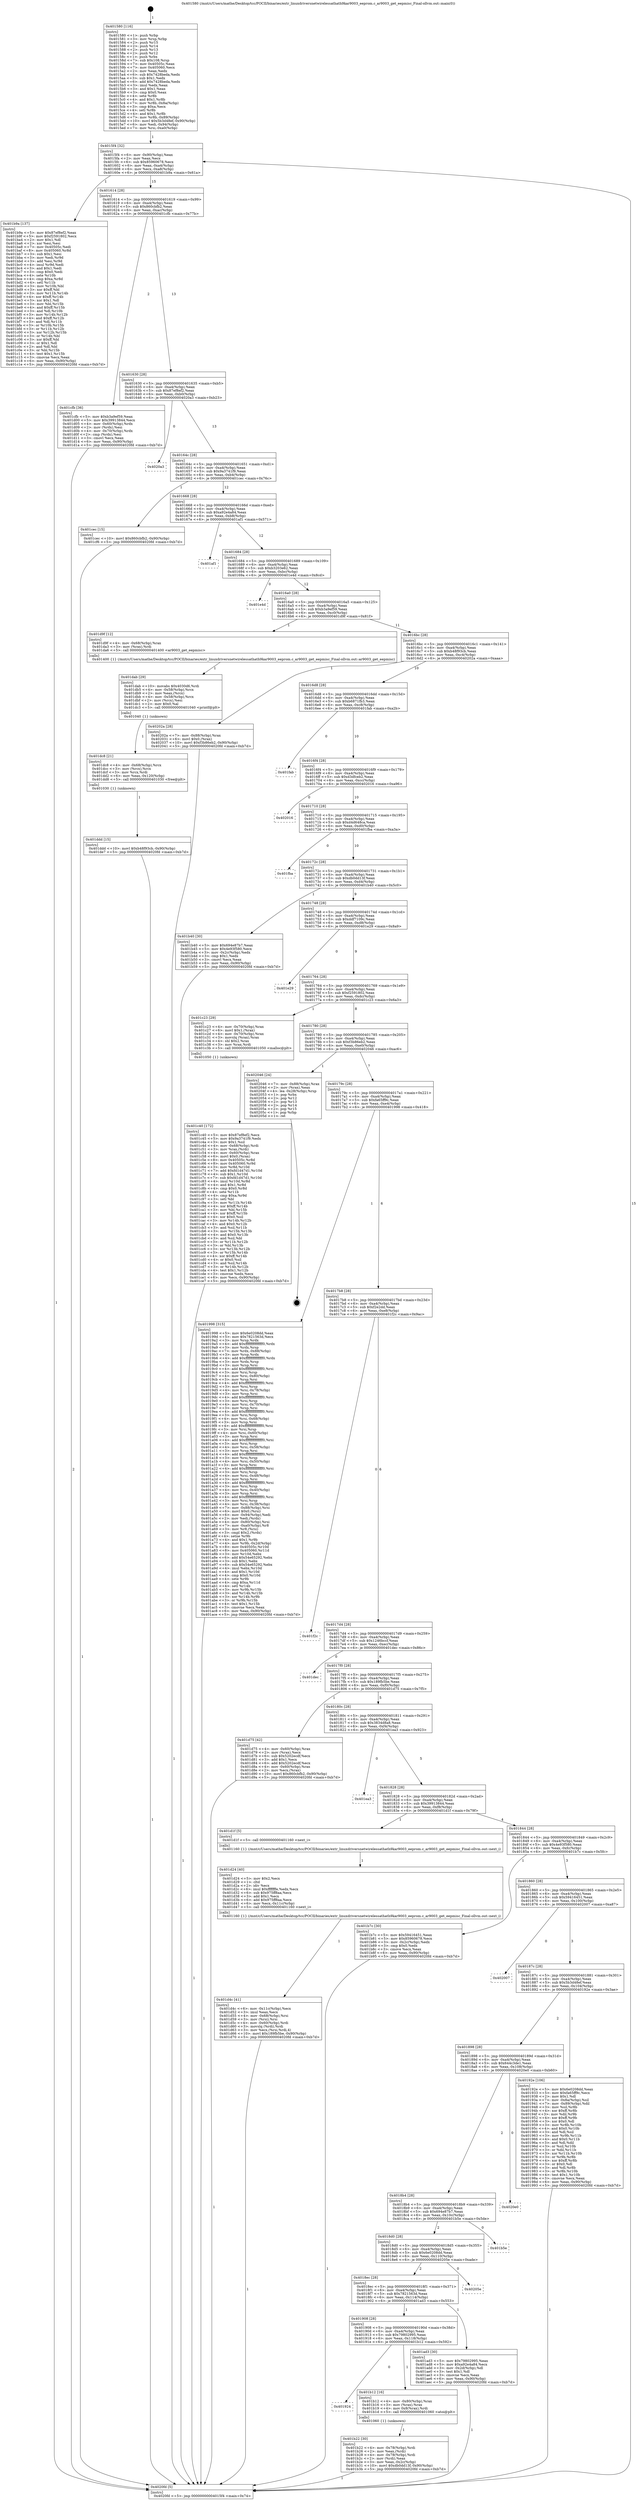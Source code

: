 digraph "0x401580" {
  label = "0x401580 (/mnt/c/Users/mathe/Desktop/tcc/POCII/binaries/extr_linuxdriversnetwirelessathath9kar9003_eeprom.c_ar9003_get_eepmisc_Final-ollvm.out::main(0))"
  labelloc = "t"
  node[shape=record]

  Entry [label="",width=0.3,height=0.3,shape=circle,fillcolor=black,style=filled]
  "0x4015f4" [label="{
     0x4015f4 [32]\l
     | [instrs]\l
     &nbsp;&nbsp;0x4015f4 \<+6\>: mov -0x90(%rbp),%eax\l
     &nbsp;&nbsp;0x4015fa \<+2\>: mov %eax,%ecx\l
     &nbsp;&nbsp;0x4015fc \<+6\>: sub $0x85960678,%ecx\l
     &nbsp;&nbsp;0x401602 \<+6\>: mov %eax,-0xa4(%rbp)\l
     &nbsp;&nbsp;0x401608 \<+6\>: mov %ecx,-0xa8(%rbp)\l
     &nbsp;&nbsp;0x40160e \<+6\>: je 0000000000401b9a \<main+0x61a\>\l
  }"]
  "0x401b9a" [label="{
     0x401b9a [137]\l
     | [instrs]\l
     &nbsp;&nbsp;0x401b9a \<+5\>: mov $0x87ef8ef2,%eax\l
     &nbsp;&nbsp;0x401b9f \<+5\>: mov $0xf2591802,%ecx\l
     &nbsp;&nbsp;0x401ba4 \<+2\>: mov $0x1,%dl\l
     &nbsp;&nbsp;0x401ba6 \<+2\>: xor %esi,%esi\l
     &nbsp;&nbsp;0x401ba8 \<+7\>: mov 0x40505c,%edi\l
     &nbsp;&nbsp;0x401baf \<+8\>: mov 0x405060,%r8d\l
     &nbsp;&nbsp;0x401bb7 \<+3\>: sub $0x1,%esi\l
     &nbsp;&nbsp;0x401bba \<+3\>: mov %edi,%r9d\l
     &nbsp;&nbsp;0x401bbd \<+3\>: add %esi,%r9d\l
     &nbsp;&nbsp;0x401bc0 \<+4\>: imul %r9d,%edi\l
     &nbsp;&nbsp;0x401bc4 \<+3\>: and $0x1,%edi\l
     &nbsp;&nbsp;0x401bc7 \<+3\>: cmp $0x0,%edi\l
     &nbsp;&nbsp;0x401bca \<+4\>: sete %r10b\l
     &nbsp;&nbsp;0x401bce \<+4\>: cmp $0xa,%r8d\l
     &nbsp;&nbsp;0x401bd2 \<+4\>: setl %r11b\l
     &nbsp;&nbsp;0x401bd6 \<+3\>: mov %r10b,%bl\l
     &nbsp;&nbsp;0x401bd9 \<+3\>: xor $0xff,%bl\l
     &nbsp;&nbsp;0x401bdc \<+3\>: mov %r11b,%r14b\l
     &nbsp;&nbsp;0x401bdf \<+4\>: xor $0xff,%r14b\l
     &nbsp;&nbsp;0x401be3 \<+3\>: xor $0x1,%dl\l
     &nbsp;&nbsp;0x401be6 \<+3\>: mov %bl,%r15b\l
     &nbsp;&nbsp;0x401be9 \<+4\>: and $0xff,%r15b\l
     &nbsp;&nbsp;0x401bed \<+3\>: and %dl,%r10b\l
     &nbsp;&nbsp;0x401bf0 \<+3\>: mov %r14b,%r12b\l
     &nbsp;&nbsp;0x401bf3 \<+4\>: and $0xff,%r12b\l
     &nbsp;&nbsp;0x401bf7 \<+3\>: and %dl,%r11b\l
     &nbsp;&nbsp;0x401bfa \<+3\>: or %r10b,%r15b\l
     &nbsp;&nbsp;0x401bfd \<+3\>: or %r11b,%r12b\l
     &nbsp;&nbsp;0x401c00 \<+3\>: xor %r12b,%r15b\l
     &nbsp;&nbsp;0x401c03 \<+3\>: or %r14b,%bl\l
     &nbsp;&nbsp;0x401c06 \<+3\>: xor $0xff,%bl\l
     &nbsp;&nbsp;0x401c09 \<+3\>: or $0x1,%dl\l
     &nbsp;&nbsp;0x401c0c \<+2\>: and %dl,%bl\l
     &nbsp;&nbsp;0x401c0e \<+3\>: or %bl,%r15b\l
     &nbsp;&nbsp;0x401c11 \<+4\>: test $0x1,%r15b\l
     &nbsp;&nbsp;0x401c15 \<+3\>: cmovne %ecx,%eax\l
     &nbsp;&nbsp;0x401c18 \<+6\>: mov %eax,-0x90(%rbp)\l
     &nbsp;&nbsp;0x401c1e \<+5\>: jmp 00000000004020fd \<main+0xb7d\>\l
  }"]
  "0x401614" [label="{
     0x401614 [28]\l
     | [instrs]\l
     &nbsp;&nbsp;0x401614 \<+5\>: jmp 0000000000401619 \<main+0x99\>\l
     &nbsp;&nbsp;0x401619 \<+6\>: mov -0xa4(%rbp),%eax\l
     &nbsp;&nbsp;0x40161f \<+5\>: sub $0x860cbfb2,%eax\l
     &nbsp;&nbsp;0x401624 \<+6\>: mov %eax,-0xac(%rbp)\l
     &nbsp;&nbsp;0x40162a \<+6\>: je 0000000000401cfb \<main+0x77b\>\l
  }"]
  Exit [label="",width=0.3,height=0.3,shape=circle,fillcolor=black,style=filled,peripheries=2]
  "0x401cfb" [label="{
     0x401cfb [36]\l
     | [instrs]\l
     &nbsp;&nbsp;0x401cfb \<+5\>: mov $0xb3a9ef59,%eax\l
     &nbsp;&nbsp;0x401d00 \<+5\>: mov $0x39913844,%ecx\l
     &nbsp;&nbsp;0x401d05 \<+4\>: mov -0x60(%rbp),%rdx\l
     &nbsp;&nbsp;0x401d09 \<+2\>: mov (%rdx),%esi\l
     &nbsp;&nbsp;0x401d0b \<+4\>: mov -0x70(%rbp),%rdx\l
     &nbsp;&nbsp;0x401d0f \<+2\>: cmp (%rdx),%esi\l
     &nbsp;&nbsp;0x401d11 \<+3\>: cmovl %ecx,%eax\l
     &nbsp;&nbsp;0x401d14 \<+6\>: mov %eax,-0x90(%rbp)\l
     &nbsp;&nbsp;0x401d1a \<+5\>: jmp 00000000004020fd \<main+0xb7d\>\l
  }"]
  "0x401630" [label="{
     0x401630 [28]\l
     | [instrs]\l
     &nbsp;&nbsp;0x401630 \<+5\>: jmp 0000000000401635 \<main+0xb5\>\l
     &nbsp;&nbsp;0x401635 \<+6\>: mov -0xa4(%rbp),%eax\l
     &nbsp;&nbsp;0x40163b \<+5\>: sub $0x87ef8ef2,%eax\l
     &nbsp;&nbsp;0x401640 \<+6\>: mov %eax,-0xb0(%rbp)\l
     &nbsp;&nbsp;0x401646 \<+6\>: je 00000000004020a3 \<main+0xb23\>\l
  }"]
  "0x401ddd" [label="{
     0x401ddd [15]\l
     | [instrs]\l
     &nbsp;&nbsp;0x401ddd \<+10\>: movl $0xb48f93cb,-0x90(%rbp)\l
     &nbsp;&nbsp;0x401de7 \<+5\>: jmp 00000000004020fd \<main+0xb7d\>\l
  }"]
  "0x4020a3" [label="{
     0x4020a3\l
  }", style=dashed]
  "0x40164c" [label="{
     0x40164c [28]\l
     | [instrs]\l
     &nbsp;&nbsp;0x40164c \<+5\>: jmp 0000000000401651 \<main+0xd1\>\l
     &nbsp;&nbsp;0x401651 \<+6\>: mov -0xa4(%rbp),%eax\l
     &nbsp;&nbsp;0x401657 \<+5\>: sub $0x9a3741f9,%eax\l
     &nbsp;&nbsp;0x40165c \<+6\>: mov %eax,-0xb4(%rbp)\l
     &nbsp;&nbsp;0x401662 \<+6\>: je 0000000000401cec \<main+0x76c\>\l
  }"]
  "0x401dc8" [label="{
     0x401dc8 [21]\l
     | [instrs]\l
     &nbsp;&nbsp;0x401dc8 \<+4\>: mov -0x68(%rbp),%rcx\l
     &nbsp;&nbsp;0x401dcc \<+3\>: mov (%rcx),%rcx\l
     &nbsp;&nbsp;0x401dcf \<+3\>: mov %rcx,%rdi\l
     &nbsp;&nbsp;0x401dd2 \<+6\>: mov %eax,-0x120(%rbp)\l
     &nbsp;&nbsp;0x401dd8 \<+5\>: call 0000000000401030 \<free@plt\>\l
     | [calls]\l
     &nbsp;&nbsp;0x401030 \{1\} (unknown)\l
  }"]
  "0x401cec" [label="{
     0x401cec [15]\l
     | [instrs]\l
     &nbsp;&nbsp;0x401cec \<+10\>: movl $0x860cbfb2,-0x90(%rbp)\l
     &nbsp;&nbsp;0x401cf6 \<+5\>: jmp 00000000004020fd \<main+0xb7d\>\l
  }"]
  "0x401668" [label="{
     0x401668 [28]\l
     | [instrs]\l
     &nbsp;&nbsp;0x401668 \<+5\>: jmp 000000000040166d \<main+0xed\>\l
     &nbsp;&nbsp;0x40166d \<+6\>: mov -0xa4(%rbp),%eax\l
     &nbsp;&nbsp;0x401673 \<+5\>: sub $0xa92e4a84,%eax\l
     &nbsp;&nbsp;0x401678 \<+6\>: mov %eax,-0xb8(%rbp)\l
     &nbsp;&nbsp;0x40167e \<+6\>: je 0000000000401af1 \<main+0x571\>\l
  }"]
  "0x401dab" [label="{
     0x401dab [29]\l
     | [instrs]\l
     &nbsp;&nbsp;0x401dab \<+10\>: movabs $0x4030d6,%rdi\l
     &nbsp;&nbsp;0x401db5 \<+4\>: mov -0x58(%rbp),%rcx\l
     &nbsp;&nbsp;0x401db9 \<+2\>: mov %eax,(%rcx)\l
     &nbsp;&nbsp;0x401dbb \<+4\>: mov -0x58(%rbp),%rcx\l
     &nbsp;&nbsp;0x401dbf \<+2\>: mov (%rcx),%esi\l
     &nbsp;&nbsp;0x401dc1 \<+2\>: mov $0x0,%al\l
     &nbsp;&nbsp;0x401dc3 \<+5\>: call 0000000000401040 \<printf@plt\>\l
     | [calls]\l
     &nbsp;&nbsp;0x401040 \{1\} (unknown)\l
  }"]
  "0x401af1" [label="{
     0x401af1\l
  }", style=dashed]
  "0x401684" [label="{
     0x401684 [28]\l
     | [instrs]\l
     &nbsp;&nbsp;0x401684 \<+5\>: jmp 0000000000401689 \<main+0x109\>\l
     &nbsp;&nbsp;0x401689 \<+6\>: mov -0xa4(%rbp),%eax\l
     &nbsp;&nbsp;0x40168f \<+5\>: sub $0xb3203e62,%eax\l
     &nbsp;&nbsp;0x401694 \<+6\>: mov %eax,-0xbc(%rbp)\l
     &nbsp;&nbsp;0x40169a \<+6\>: je 0000000000401e4d \<main+0x8cd\>\l
  }"]
  "0x401d4c" [label="{
     0x401d4c [41]\l
     | [instrs]\l
     &nbsp;&nbsp;0x401d4c \<+6\>: mov -0x11c(%rbp),%ecx\l
     &nbsp;&nbsp;0x401d52 \<+3\>: imul %eax,%ecx\l
     &nbsp;&nbsp;0x401d55 \<+4\>: mov -0x68(%rbp),%rsi\l
     &nbsp;&nbsp;0x401d59 \<+3\>: mov (%rsi),%rsi\l
     &nbsp;&nbsp;0x401d5c \<+4\>: mov -0x60(%rbp),%rdi\l
     &nbsp;&nbsp;0x401d60 \<+3\>: movslq (%rdi),%rdi\l
     &nbsp;&nbsp;0x401d63 \<+3\>: mov %ecx,(%rsi,%rdi,4)\l
     &nbsp;&nbsp;0x401d66 \<+10\>: movl $0x189fb5be,-0x90(%rbp)\l
     &nbsp;&nbsp;0x401d70 \<+5\>: jmp 00000000004020fd \<main+0xb7d\>\l
  }"]
  "0x401e4d" [label="{
     0x401e4d\l
  }", style=dashed]
  "0x4016a0" [label="{
     0x4016a0 [28]\l
     | [instrs]\l
     &nbsp;&nbsp;0x4016a0 \<+5\>: jmp 00000000004016a5 \<main+0x125\>\l
     &nbsp;&nbsp;0x4016a5 \<+6\>: mov -0xa4(%rbp),%eax\l
     &nbsp;&nbsp;0x4016ab \<+5\>: sub $0xb3a9ef59,%eax\l
     &nbsp;&nbsp;0x4016b0 \<+6\>: mov %eax,-0xc0(%rbp)\l
     &nbsp;&nbsp;0x4016b6 \<+6\>: je 0000000000401d9f \<main+0x81f\>\l
  }"]
  "0x401d24" [label="{
     0x401d24 [40]\l
     | [instrs]\l
     &nbsp;&nbsp;0x401d24 \<+5\>: mov $0x2,%ecx\l
     &nbsp;&nbsp;0x401d29 \<+1\>: cltd\l
     &nbsp;&nbsp;0x401d2a \<+2\>: idiv %ecx\l
     &nbsp;&nbsp;0x401d2c \<+6\>: imul $0xfffffffe,%edx,%ecx\l
     &nbsp;&nbsp;0x401d32 \<+6\>: sub $0x975ff8aa,%ecx\l
     &nbsp;&nbsp;0x401d38 \<+3\>: add $0x1,%ecx\l
     &nbsp;&nbsp;0x401d3b \<+6\>: add $0x975ff8aa,%ecx\l
     &nbsp;&nbsp;0x401d41 \<+6\>: mov %ecx,-0x11c(%rbp)\l
     &nbsp;&nbsp;0x401d47 \<+5\>: call 0000000000401160 \<next_i\>\l
     | [calls]\l
     &nbsp;&nbsp;0x401160 \{1\} (/mnt/c/Users/mathe/Desktop/tcc/POCII/binaries/extr_linuxdriversnetwirelessathath9kar9003_eeprom.c_ar9003_get_eepmisc_Final-ollvm.out::next_i)\l
  }"]
  "0x401d9f" [label="{
     0x401d9f [12]\l
     | [instrs]\l
     &nbsp;&nbsp;0x401d9f \<+4\>: mov -0x68(%rbp),%rax\l
     &nbsp;&nbsp;0x401da3 \<+3\>: mov (%rax),%rdi\l
     &nbsp;&nbsp;0x401da6 \<+5\>: call 0000000000401400 \<ar9003_get_eepmisc\>\l
     | [calls]\l
     &nbsp;&nbsp;0x401400 \{1\} (/mnt/c/Users/mathe/Desktop/tcc/POCII/binaries/extr_linuxdriversnetwirelessathath9kar9003_eeprom.c_ar9003_get_eepmisc_Final-ollvm.out::ar9003_get_eepmisc)\l
  }"]
  "0x4016bc" [label="{
     0x4016bc [28]\l
     | [instrs]\l
     &nbsp;&nbsp;0x4016bc \<+5\>: jmp 00000000004016c1 \<main+0x141\>\l
     &nbsp;&nbsp;0x4016c1 \<+6\>: mov -0xa4(%rbp),%eax\l
     &nbsp;&nbsp;0x4016c7 \<+5\>: sub $0xb48f93cb,%eax\l
     &nbsp;&nbsp;0x4016cc \<+6\>: mov %eax,-0xc4(%rbp)\l
     &nbsp;&nbsp;0x4016d2 \<+6\>: je 000000000040202a \<main+0xaaa\>\l
  }"]
  "0x401c40" [label="{
     0x401c40 [172]\l
     | [instrs]\l
     &nbsp;&nbsp;0x401c40 \<+5\>: mov $0x87ef8ef2,%ecx\l
     &nbsp;&nbsp;0x401c45 \<+5\>: mov $0x9a3741f9,%edx\l
     &nbsp;&nbsp;0x401c4a \<+3\>: mov $0x1,%sil\l
     &nbsp;&nbsp;0x401c4d \<+4\>: mov -0x68(%rbp),%rdi\l
     &nbsp;&nbsp;0x401c51 \<+3\>: mov %rax,(%rdi)\l
     &nbsp;&nbsp;0x401c54 \<+4\>: mov -0x60(%rbp),%rax\l
     &nbsp;&nbsp;0x401c58 \<+6\>: movl $0x0,(%rax)\l
     &nbsp;&nbsp;0x401c5e \<+8\>: mov 0x40505c,%r8d\l
     &nbsp;&nbsp;0x401c66 \<+8\>: mov 0x405060,%r9d\l
     &nbsp;&nbsp;0x401c6e \<+3\>: mov %r8d,%r10d\l
     &nbsp;&nbsp;0x401c71 \<+7\>: add $0xfd1d47d1,%r10d\l
     &nbsp;&nbsp;0x401c78 \<+4\>: sub $0x1,%r10d\l
     &nbsp;&nbsp;0x401c7c \<+7\>: sub $0xfd1d47d1,%r10d\l
     &nbsp;&nbsp;0x401c83 \<+4\>: imul %r10d,%r8d\l
     &nbsp;&nbsp;0x401c87 \<+4\>: and $0x1,%r8d\l
     &nbsp;&nbsp;0x401c8b \<+4\>: cmp $0x0,%r8d\l
     &nbsp;&nbsp;0x401c8f \<+4\>: sete %r11b\l
     &nbsp;&nbsp;0x401c93 \<+4\>: cmp $0xa,%r9d\l
     &nbsp;&nbsp;0x401c97 \<+3\>: setl %bl\l
     &nbsp;&nbsp;0x401c9a \<+3\>: mov %r11b,%r14b\l
     &nbsp;&nbsp;0x401c9d \<+4\>: xor $0xff,%r14b\l
     &nbsp;&nbsp;0x401ca1 \<+3\>: mov %bl,%r15b\l
     &nbsp;&nbsp;0x401ca4 \<+4\>: xor $0xff,%r15b\l
     &nbsp;&nbsp;0x401ca8 \<+4\>: xor $0x0,%sil\l
     &nbsp;&nbsp;0x401cac \<+3\>: mov %r14b,%r12b\l
     &nbsp;&nbsp;0x401caf \<+4\>: and $0x0,%r12b\l
     &nbsp;&nbsp;0x401cb3 \<+3\>: and %sil,%r11b\l
     &nbsp;&nbsp;0x401cb6 \<+3\>: mov %r15b,%r13b\l
     &nbsp;&nbsp;0x401cb9 \<+4\>: and $0x0,%r13b\l
     &nbsp;&nbsp;0x401cbd \<+3\>: and %sil,%bl\l
     &nbsp;&nbsp;0x401cc0 \<+3\>: or %r11b,%r12b\l
     &nbsp;&nbsp;0x401cc3 \<+3\>: or %bl,%r13b\l
     &nbsp;&nbsp;0x401cc6 \<+3\>: xor %r13b,%r12b\l
     &nbsp;&nbsp;0x401cc9 \<+3\>: or %r15b,%r14b\l
     &nbsp;&nbsp;0x401ccc \<+4\>: xor $0xff,%r14b\l
     &nbsp;&nbsp;0x401cd0 \<+4\>: or $0x0,%sil\l
     &nbsp;&nbsp;0x401cd4 \<+3\>: and %sil,%r14b\l
     &nbsp;&nbsp;0x401cd7 \<+3\>: or %r14b,%r12b\l
     &nbsp;&nbsp;0x401cda \<+4\>: test $0x1,%r12b\l
     &nbsp;&nbsp;0x401cde \<+3\>: cmovne %edx,%ecx\l
     &nbsp;&nbsp;0x401ce1 \<+6\>: mov %ecx,-0x90(%rbp)\l
     &nbsp;&nbsp;0x401ce7 \<+5\>: jmp 00000000004020fd \<main+0xb7d\>\l
  }"]
  "0x40202a" [label="{
     0x40202a [28]\l
     | [instrs]\l
     &nbsp;&nbsp;0x40202a \<+7\>: mov -0x88(%rbp),%rax\l
     &nbsp;&nbsp;0x402031 \<+6\>: movl $0x0,(%rax)\l
     &nbsp;&nbsp;0x402037 \<+10\>: movl $0xf3b86eb2,-0x90(%rbp)\l
     &nbsp;&nbsp;0x402041 \<+5\>: jmp 00000000004020fd \<main+0xb7d\>\l
  }"]
  "0x4016d8" [label="{
     0x4016d8 [28]\l
     | [instrs]\l
     &nbsp;&nbsp;0x4016d8 \<+5\>: jmp 00000000004016dd \<main+0x15d\>\l
     &nbsp;&nbsp;0x4016dd \<+6\>: mov -0xa4(%rbp),%eax\l
     &nbsp;&nbsp;0x4016e3 \<+5\>: sub $0xb6871fb3,%eax\l
     &nbsp;&nbsp;0x4016e8 \<+6\>: mov %eax,-0xc8(%rbp)\l
     &nbsp;&nbsp;0x4016ee \<+6\>: je 0000000000401fab \<main+0xa2b\>\l
  }"]
  "0x401b22" [label="{
     0x401b22 [30]\l
     | [instrs]\l
     &nbsp;&nbsp;0x401b22 \<+4\>: mov -0x78(%rbp),%rdi\l
     &nbsp;&nbsp;0x401b26 \<+2\>: mov %eax,(%rdi)\l
     &nbsp;&nbsp;0x401b28 \<+4\>: mov -0x78(%rbp),%rdi\l
     &nbsp;&nbsp;0x401b2c \<+2\>: mov (%rdi),%eax\l
     &nbsp;&nbsp;0x401b2e \<+3\>: mov %eax,-0x2c(%rbp)\l
     &nbsp;&nbsp;0x401b31 \<+10\>: movl $0xdb0dd13f,-0x90(%rbp)\l
     &nbsp;&nbsp;0x401b3b \<+5\>: jmp 00000000004020fd \<main+0xb7d\>\l
  }"]
  "0x401fab" [label="{
     0x401fab\l
  }", style=dashed]
  "0x4016f4" [label="{
     0x4016f4 [28]\l
     | [instrs]\l
     &nbsp;&nbsp;0x4016f4 \<+5\>: jmp 00000000004016f9 \<main+0x179\>\l
     &nbsp;&nbsp;0x4016f9 \<+6\>: mov -0xa4(%rbp),%eax\l
     &nbsp;&nbsp;0x4016ff \<+5\>: sub $0xd3dfceb2,%eax\l
     &nbsp;&nbsp;0x401704 \<+6\>: mov %eax,-0xcc(%rbp)\l
     &nbsp;&nbsp;0x40170a \<+6\>: je 0000000000402016 \<main+0xa96\>\l
  }"]
  "0x401924" [label="{
     0x401924\l
  }", style=dashed]
  "0x402016" [label="{
     0x402016\l
  }", style=dashed]
  "0x401710" [label="{
     0x401710 [28]\l
     | [instrs]\l
     &nbsp;&nbsp;0x401710 \<+5\>: jmp 0000000000401715 \<main+0x195\>\l
     &nbsp;&nbsp;0x401715 \<+6\>: mov -0xa4(%rbp),%eax\l
     &nbsp;&nbsp;0x40171b \<+5\>: sub $0xd4d648ca,%eax\l
     &nbsp;&nbsp;0x401720 \<+6\>: mov %eax,-0xd0(%rbp)\l
     &nbsp;&nbsp;0x401726 \<+6\>: je 0000000000401fba \<main+0xa3a\>\l
  }"]
  "0x401b12" [label="{
     0x401b12 [16]\l
     | [instrs]\l
     &nbsp;&nbsp;0x401b12 \<+4\>: mov -0x80(%rbp),%rax\l
     &nbsp;&nbsp;0x401b16 \<+3\>: mov (%rax),%rax\l
     &nbsp;&nbsp;0x401b19 \<+4\>: mov 0x8(%rax),%rdi\l
     &nbsp;&nbsp;0x401b1d \<+5\>: call 0000000000401060 \<atoi@plt\>\l
     | [calls]\l
     &nbsp;&nbsp;0x401060 \{1\} (unknown)\l
  }"]
  "0x401fba" [label="{
     0x401fba\l
  }", style=dashed]
  "0x40172c" [label="{
     0x40172c [28]\l
     | [instrs]\l
     &nbsp;&nbsp;0x40172c \<+5\>: jmp 0000000000401731 \<main+0x1b1\>\l
     &nbsp;&nbsp;0x401731 \<+6\>: mov -0xa4(%rbp),%eax\l
     &nbsp;&nbsp;0x401737 \<+5\>: sub $0xdb0dd13f,%eax\l
     &nbsp;&nbsp;0x40173c \<+6\>: mov %eax,-0xd4(%rbp)\l
     &nbsp;&nbsp;0x401742 \<+6\>: je 0000000000401b40 \<main+0x5c0\>\l
  }"]
  "0x401908" [label="{
     0x401908 [28]\l
     | [instrs]\l
     &nbsp;&nbsp;0x401908 \<+5\>: jmp 000000000040190d \<main+0x38d\>\l
     &nbsp;&nbsp;0x40190d \<+6\>: mov -0xa4(%rbp),%eax\l
     &nbsp;&nbsp;0x401913 \<+5\>: sub $0x79802995,%eax\l
     &nbsp;&nbsp;0x401918 \<+6\>: mov %eax,-0x118(%rbp)\l
     &nbsp;&nbsp;0x40191e \<+6\>: je 0000000000401b12 \<main+0x592\>\l
  }"]
  "0x401b40" [label="{
     0x401b40 [30]\l
     | [instrs]\l
     &nbsp;&nbsp;0x401b40 \<+5\>: mov $0x694e87b7,%eax\l
     &nbsp;&nbsp;0x401b45 \<+5\>: mov $0x4e93f580,%ecx\l
     &nbsp;&nbsp;0x401b4a \<+3\>: mov -0x2c(%rbp),%edx\l
     &nbsp;&nbsp;0x401b4d \<+3\>: cmp $0x1,%edx\l
     &nbsp;&nbsp;0x401b50 \<+3\>: cmovl %ecx,%eax\l
     &nbsp;&nbsp;0x401b53 \<+6\>: mov %eax,-0x90(%rbp)\l
     &nbsp;&nbsp;0x401b59 \<+5\>: jmp 00000000004020fd \<main+0xb7d\>\l
  }"]
  "0x401748" [label="{
     0x401748 [28]\l
     | [instrs]\l
     &nbsp;&nbsp;0x401748 \<+5\>: jmp 000000000040174d \<main+0x1cd\>\l
     &nbsp;&nbsp;0x40174d \<+6\>: mov -0xa4(%rbp),%eax\l
     &nbsp;&nbsp;0x401753 \<+5\>: sub $0xddf7109c,%eax\l
     &nbsp;&nbsp;0x401758 \<+6\>: mov %eax,-0xd8(%rbp)\l
     &nbsp;&nbsp;0x40175e \<+6\>: je 0000000000401e29 \<main+0x8a9\>\l
  }"]
  "0x401ad3" [label="{
     0x401ad3 [30]\l
     | [instrs]\l
     &nbsp;&nbsp;0x401ad3 \<+5\>: mov $0x79802995,%eax\l
     &nbsp;&nbsp;0x401ad8 \<+5\>: mov $0xa92e4a84,%ecx\l
     &nbsp;&nbsp;0x401add \<+3\>: mov -0x2d(%rbp),%dl\l
     &nbsp;&nbsp;0x401ae0 \<+3\>: test $0x1,%dl\l
     &nbsp;&nbsp;0x401ae3 \<+3\>: cmovne %ecx,%eax\l
     &nbsp;&nbsp;0x401ae6 \<+6\>: mov %eax,-0x90(%rbp)\l
     &nbsp;&nbsp;0x401aec \<+5\>: jmp 00000000004020fd \<main+0xb7d\>\l
  }"]
  "0x401e29" [label="{
     0x401e29\l
  }", style=dashed]
  "0x401764" [label="{
     0x401764 [28]\l
     | [instrs]\l
     &nbsp;&nbsp;0x401764 \<+5\>: jmp 0000000000401769 \<main+0x1e9\>\l
     &nbsp;&nbsp;0x401769 \<+6\>: mov -0xa4(%rbp),%eax\l
     &nbsp;&nbsp;0x40176f \<+5\>: sub $0xf2591802,%eax\l
     &nbsp;&nbsp;0x401774 \<+6\>: mov %eax,-0xdc(%rbp)\l
     &nbsp;&nbsp;0x40177a \<+6\>: je 0000000000401c23 \<main+0x6a3\>\l
  }"]
  "0x4018ec" [label="{
     0x4018ec [28]\l
     | [instrs]\l
     &nbsp;&nbsp;0x4018ec \<+5\>: jmp 00000000004018f1 \<main+0x371\>\l
     &nbsp;&nbsp;0x4018f1 \<+6\>: mov -0xa4(%rbp),%eax\l
     &nbsp;&nbsp;0x4018f7 \<+5\>: sub $0x7821563d,%eax\l
     &nbsp;&nbsp;0x4018fc \<+6\>: mov %eax,-0x114(%rbp)\l
     &nbsp;&nbsp;0x401902 \<+6\>: je 0000000000401ad3 \<main+0x553\>\l
  }"]
  "0x401c23" [label="{
     0x401c23 [29]\l
     | [instrs]\l
     &nbsp;&nbsp;0x401c23 \<+4\>: mov -0x70(%rbp),%rax\l
     &nbsp;&nbsp;0x401c27 \<+6\>: movl $0x1,(%rax)\l
     &nbsp;&nbsp;0x401c2d \<+4\>: mov -0x70(%rbp),%rax\l
     &nbsp;&nbsp;0x401c31 \<+3\>: movslq (%rax),%rax\l
     &nbsp;&nbsp;0x401c34 \<+4\>: shl $0x2,%rax\l
     &nbsp;&nbsp;0x401c38 \<+3\>: mov %rax,%rdi\l
     &nbsp;&nbsp;0x401c3b \<+5\>: call 0000000000401050 \<malloc@plt\>\l
     | [calls]\l
     &nbsp;&nbsp;0x401050 \{1\} (unknown)\l
  }"]
  "0x401780" [label="{
     0x401780 [28]\l
     | [instrs]\l
     &nbsp;&nbsp;0x401780 \<+5\>: jmp 0000000000401785 \<main+0x205\>\l
     &nbsp;&nbsp;0x401785 \<+6\>: mov -0xa4(%rbp),%eax\l
     &nbsp;&nbsp;0x40178b \<+5\>: sub $0xf3b86eb2,%eax\l
     &nbsp;&nbsp;0x401790 \<+6\>: mov %eax,-0xe0(%rbp)\l
     &nbsp;&nbsp;0x401796 \<+6\>: je 0000000000402046 \<main+0xac6\>\l
  }"]
  "0x40205e" [label="{
     0x40205e\l
  }", style=dashed]
  "0x402046" [label="{
     0x402046 [24]\l
     | [instrs]\l
     &nbsp;&nbsp;0x402046 \<+7\>: mov -0x88(%rbp),%rax\l
     &nbsp;&nbsp;0x40204d \<+2\>: mov (%rax),%eax\l
     &nbsp;&nbsp;0x40204f \<+4\>: lea -0x28(%rbp),%rsp\l
     &nbsp;&nbsp;0x402053 \<+1\>: pop %rbx\l
     &nbsp;&nbsp;0x402054 \<+2\>: pop %r12\l
     &nbsp;&nbsp;0x402056 \<+2\>: pop %r13\l
     &nbsp;&nbsp;0x402058 \<+2\>: pop %r14\l
     &nbsp;&nbsp;0x40205a \<+2\>: pop %r15\l
     &nbsp;&nbsp;0x40205c \<+1\>: pop %rbp\l
     &nbsp;&nbsp;0x40205d \<+1\>: ret\l
  }"]
  "0x40179c" [label="{
     0x40179c [28]\l
     | [instrs]\l
     &nbsp;&nbsp;0x40179c \<+5\>: jmp 00000000004017a1 \<main+0x221\>\l
     &nbsp;&nbsp;0x4017a1 \<+6\>: mov -0xa4(%rbp),%eax\l
     &nbsp;&nbsp;0x4017a7 \<+5\>: sub $0xfa65ff9c,%eax\l
     &nbsp;&nbsp;0x4017ac \<+6\>: mov %eax,-0xe4(%rbp)\l
     &nbsp;&nbsp;0x4017b2 \<+6\>: je 0000000000401998 \<main+0x418\>\l
  }"]
  "0x4018d0" [label="{
     0x4018d0 [28]\l
     | [instrs]\l
     &nbsp;&nbsp;0x4018d0 \<+5\>: jmp 00000000004018d5 \<main+0x355\>\l
     &nbsp;&nbsp;0x4018d5 \<+6\>: mov -0xa4(%rbp),%eax\l
     &nbsp;&nbsp;0x4018db \<+5\>: sub $0x6e0208dd,%eax\l
     &nbsp;&nbsp;0x4018e0 \<+6\>: mov %eax,-0x110(%rbp)\l
     &nbsp;&nbsp;0x4018e6 \<+6\>: je 000000000040205e \<main+0xade\>\l
  }"]
  "0x401998" [label="{
     0x401998 [315]\l
     | [instrs]\l
     &nbsp;&nbsp;0x401998 \<+5\>: mov $0x6e0208dd,%eax\l
     &nbsp;&nbsp;0x40199d \<+5\>: mov $0x7821563d,%ecx\l
     &nbsp;&nbsp;0x4019a2 \<+3\>: mov %rsp,%rdx\l
     &nbsp;&nbsp;0x4019a5 \<+4\>: add $0xfffffffffffffff0,%rdx\l
     &nbsp;&nbsp;0x4019a9 \<+3\>: mov %rdx,%rsp\l
     &nbsp;&nbsp;0x4019ac \<+7\>: mov %rdx,-0x88(%rbp)\l
     &nbsp;&nbsp;0x4019b3 \<+3\>: mov %rsp,%rdx\l
     &nbsp;&nbsp;0x4019b6 \<+4\>: add $0xfffffffffffffff0,%rdx\l
     &nbsp;&nbsp;0x4019ba \<+3\>: mov %rdx,%rsp\l
     &nbsp;&nbsp;0x4019bd \<+3\>: mov %rsp,%rsi\l
     &nbsp;&nbsp;0x4019c0 \<+4\>: add $0xfffffffffffffff0,%rsi\l
     &nbsp;&nbsp;0x4019c4 \<+3\>: mov %rsi,%rsp\l
     &nbsp;&nbsp;0x4019c7 \<+4\>: mov %rsi,-0x80(%rbp)\l
     &nbsp;&nbsp;0x4019cb \<+3\>: mov %rsp,%rsi\l
     &nbsp;&nbsp;0x4019ce \<+4\>: add $0xfffffffffffffff0,%rsi\l
     &nbsp;&nbsp;0x4019d2 \<+3\>: mov %rsi,%rsp\l
     &nbsp;&nbsp;0x4019d5 \<+4\>: mov %rsi,-0x78(%rbp)\l
     &nbsp;&nbsp;0x4019d9 \<+3\>: mov %rsp,%rsi\l
     &nbsp;&nbsp;0x4019dc \<+4\>: add $0xfffffffffffffff0,%rsi\l
     &nbsp;&nbsp;0x4019e0 \<+3\>: mov %rsi,%rsp\l
     &nbsp;&nbsp;0x4019e3 \<+4\>: mov %rsi,-0x70(%rbp)\l
     &nbsp;&nbsp;0x4019e7 \<+3\>: mov %rsp,%rsi\l
     &nbsp;&nbsp;0x4019ea \<+4\>: add $0xfffffffffffffff0,%rsi\l
     &nbsp;&nbsp;0x4019ee \<+3\>: mov %rsi,%rsp\l
     &nbsp;&nbsp;0x4019f1 \<+4\>: mov %rsi,-0x68(%rbp)\l
     &nbsp;&nbsp;0x4019f5 \<+3\>: mov %rsp,%rsi\l
     &nbsp;&nbsp;0x4019f8 \<+4\>: add $0xfffffffffffffff0,%rsi\l
     &nbsp;&nbsp;0x4019fc \<+3\>: mov %rsi,%rsp\l
     &nbsp;&nbsp;0x4019ff \<+4\>: mov %rsi,-0x60(%rbp)\l
     &nbsp;&nbsp;0x401a03 \<+3\>: mov %rsp,%rsi\l
     &nbsp;&nbsp;0x401a06 \<+4\>: add $0xfffffffffffffff0,%rsi\l
     &nbsp;&nbsp;0x401a0a \<+3\>: mov %rsi,%rsp\l
     &nbsp;&nbsp;0x401a0d \<+4\>: mov %rsi,-0x58(%rbp)\l
     &nbsp;&nbsp;0x401a11 \<+3\>: mov %rsp,%rsi\l
     &nbsp;&nbsp;0x401a14 \<+4\>: add $0xfffffffffffffff0,%rsi\l
     &nbsp;&nbsp;0x401a18 \<+3\>: mov %rsi,%rsp\l
     &nbsp;&nbsp;0x401a1b \<+4\>: mov %rsi,-0x50(%rbp)\l
     &nbsp;&nbsp;0x401a1f \<+3\>: mov %rsp,%rsi\l
     &nbsp;&nbsp;0x401a22 \<+4\>: add $0xfffffffffffffff0,%rsi\l
     &nbsp;&nbsp;0x401a26 \<+3\>: mov %rsi,%rsp\l
     &nbsp;&nbsp;0x401a29 \<+4\>: mov %rsi,-0x48(%rbp)\l
     &nbsp;&nbsp;0x401a2d \<+3\>: mov %rsp,%rsi\l
     &nbsp;&nbsp;0x401a30 \<+4\>: add $0xfffffffffffffff0,%rsi\l
     &nbsp;&nbsp;0x401a34 \<+3\>: mov %rsi,%rsp\l
     &nbsp;&nbsp;0x401a37 \<+4\>: mov %rsi,-0x40(%rbp)\l
     &nbsp;&nbsp;0x401a3b \<+3\>: mov %rsp,%rsi\l
     &nbsp;&nbsp;0x401a3e \<+4\>: add $0xfffffffffffffff0,%rsi\l
     &nbsp;&nbsp;0x401a42 \<+3\>: mov %rsi,%rsp\l
     &nbsp;&nbsp;0x401a45 \<+4\>: mov %rsi,-0x38(%rbp)\l
     &nbsp;&nbsp;0x401a49 \<+7\>: mov -0x88(%rbp),%rsi\l
     &nbsp;&nbsp;0x401a50 \<+6\>: movl $0x0,(%rsi)\l
     &nbsp;&nbsp;0x401a56 \<+6\>: mov -0x94(%rbp),%edi\l
     &nbsp;&nbsp;0x401a5c \<+2\>: mov %edi,(%rdx)\l
     &nbsp;&nbsp;0x401a5e \<+4\>: mov -0x80(%rbp),%rsi\l
     &nbsp;&nbsp;0x401a62 \<+7\>: mov -0xa0(%rbp),%r8\l
     &nbsp;&nbsp;0x401a69 \<+3\>: mov %r8,(%rsi)\l
     &nbsp;&nbsp;0x401a6c \<+3\>: cmpl $0x2,(%rdx)\l
     &nbsp;&nbsp;0x401a6f \<+4\>: setne %r9b\l
     &nbsp;&nbsp;0x401a73 \<+4\>: and $0x1,%r9b\l
     &nbsp;&nbsp;0x401a77 \<+4\>: mov %r9b,-0x2d(%rbp)\l
     &nbsp;&nbsp;0x401a7b \<+8\>: mov 0x40505c,%r10d\l
     &nbsp;&nbsp;0x401a83 \<+8\>: mov 0x405060,%r11d\l
     &nbsp;&nbsp;0x401a8b \<+3\>: mov %r10d,%ebx\l
     &nbsp;&nbsp;0x401a8e \<+6\>: add $0x54e65292,%ebx\l
     &nbsp;&nbsp;0x401a94 \<+3\>: sub $0x1,%ebx\l
     &nbsp;&nbsp;0x401a97 \<+6\>: sub $0x54e65292,%ebx\l
     &nbsp;&nbsp;0x401a9d \<+4\>: imul %ebx,%r10d\l
     &nbsp;&nbsp;0x401aa1 \<+4\>: and $0x1,%r10d\l
     &nbsp;&nbsp;0x401aa5 \<+4\>: cmp $0x0,%r10d\l
     &nbsp;&nbsp;0x401aa9 \<+4\>: sete %r9b\l
     &nbsp;&nbsp;0x401aad \<+4\>: cmp $0xa,%r11d\l
     &nbsp;&nbsp;0x401ab1 \<+4\>: setl %r14b\l
     &nbsp;&nbsp;0x401ab5 \<+3\>: mov %r9b,%r15b\l
     &nbsp;&nbsp;0x401ab8 \<+3\>: and %r14b,%r15b\l
     &nbsp;&nbsp;0x401abb \<+3\>: xor %r14b,%r9b\l
     &nbsp;&nbsp;0x401abe \<+3\>: or %r9b,%r15b\l
     &nbsp;&nbsp;0x401ac1 \<+4\>: test $0x1,%r15b\l
     &nbsp;&nbsp;0x401ac5 \<+3\>: cmovne %ecx,%eax\l
     &nbsp;&nbsp;0x401ac8 \<+6\>: mov %eax,-0x90(%rbp)\l
     &nbsp;&nbsp;0x401ace \<+5\>: jmp 00000000004020fd \<main+0xb7d\>\l
  }"]
  "0x4017b8" [label="{
     0x4017b8 [28]\l
     | [instrs]\l
     &nbsp;&nbsp;0x4017b8 \<+5\>: jmp 00000000004017bd \<main+0x23d\>\l
     &nbsp;&nbsp;0x4017bd \<+6\>: mov -0xa4(%rbp),%eax\l
     &nbsp;&nbsp;0x4017c3 \<+5\>: sub $0xf2e2dd,%eax\l
     &nbsp;&nbsp;0x4017c8 \<+6\>: mov %eax,-0xe8(%rbp)\l
     &nbsp;&nbsp;0x4017ce \<+6\>: je 0000000000401f2c \<main+0x9ac\>\l
  }"]
  "0x401b5e" [label="{
     0x401b5e\l
  }", style=dashed]
  "0x401f2c" [label="{
     0x401f2c\l
  }", style=dashed]
  "0x4017d4" [label="{
     0x4017d4 [28]\l
     | [instrs]\l
     &nbsp;&nbsp;0x4017d4 \<+5\>: jmp 00000000004017d9 \<main+0x259\>\l
     &nbsp;&nbsp;0x4017d9 \<+6\>: mov -0xa4(%rbp),%eax\l
     &nbsp;&nbsp;0x4017df \<+5\>: sub $0x1246bccf,%eax\l
     &nbsp;&nbsp;0x4017e4 \<+6\>: mov %eax,-0xec(%rbp)\l
     &nbsp;&nbsp;0x4017ea \<+6\>: je 0000000000401dec \<main+0x86c\>\l
  }"]
  "0x4018b4" [label="{
     0x4018b4 [28]\l
     | [instrs]\l
     &nbsp;&nbsp;0x4018b4 \<+5\>: jmp 00000000004018b9 \<main+0x339\>\l
     &nbsp;&nbsp;0x4018b9 \<+6\>: mov -0xa4(%rbp),%eax\l
     &nbsp;&nbsp;0x4018bf \<+5\>: sub $0x694e87b7,%eax\l
     &nbsp;&nbsp;0x4018c4 \<+6\>: mov %eax,-0x10c(%rbp)\l
     &nbsp;&nbsp;0x4018ca \<+6\>: je 0000000000401b5e \<main+0x5de\>\l
  }"]
  "0x401dec" [label="{
     0x401dec\l
  }", style=dashed]
  "0x4017f0" [label="{
     0x4017f0 [28]\l
     | [instrs]\l
     &nbsp;&nbsp;0x4017f0 \<+5\>: jmp 00000000004017f5 \<main+0x275\>\l
     &nbsp;&nbsp;0x4017f5 \<+6\>: mov -0xa4(%rbp),%eax\l
     &nbsp;&nbsp;0x4017fb \<+5\>: sub $0x189fb5be,%eax\l
     &nbsp;&nbsp;0x401800 \<+6\>: mov %eax,-0xf0(%rbp)\l
     &nbsp;&nbsp;0x401806 \<+6\>: je 0000000000401d75 \<main+0x7f5\>\l
  }"]
  "0x4020e0" [label="{
     0x4020e0\l
  }", style=dashed]
  "0x401d75" [label="{
     0x401d75 [42]\l
     | [instrs]\l
     &nbsp;&nbsp;0x401d75 \<+4\>: mov -0x60(%rbp),%rax\l
     &nbsp;&nbsp;0x401d79 \<+2\>: mov (%rax),%ecx\l
     &nbsp;&nbsp;0x401d7b \<+6\>: sub $0x5202ecdf,%ecx\l
     &nbsp;&nbsp;0x401d81 \<+3\>: add $0x1,%ecx\l
     &nbsp;&nbsp;0x401d84 \<+6\>: add $0x5202ecdf,%ecx\l
     &nbsp;&nbsp;0x401d8a \<+4\>: mov -0x60(%rbp),%rax\l
     &nbsp;&nbsp;0x401d8e \<+2\>: mov %ecx,(%rax)\l
     &nbsp;&nbsp;0x401d90 \<+10\>: movl $0x860cbfb2,-0x90(%rbp)\l
     &nbsp;&nbsp;0x401d9a \<+5\>: jmp 00000000004020fd \<main+0xb7d\>\l
  }"]
  "0x40180c" [label="{
     0x40180c [28]\l
     | [instrs]\l
     &nbsp;&nbsp;0x40180c \<+5\>: jmp 0000000000401811 \<main+0x291\>\l
     &nbsp;&nbsp;0x401811 \<+6\>: mov -0xa4(%rbp),%eax\l
     &nbsp;&nbsp;0x401817 \<+5\>: sub $0x3834d8a8,%eax\l
     &nbsp;&nbsp;0x40181c \<+6\>: mov %eax,-0xf4(%rbp)\l
     &nbsp;&nbsp;0x401822 \<+6\>: je 0000000000401ea3 \<main+0x923\>\l
  }"]
  "0x401580" [label="{
     0x401580 [116]\l
     | [instrs]\l
     &nbsp;&nbsp;0x401580 \<+1\>: push %rbp\l
     &nbsp;&nbsp;0x401581 \<+3\>: mov %rsp,%rbp\l
     &nbsp;&nbsp;0x401584 \<+2\>: push %r15\l
     &nbsp;&nbsp;0x401586 \<+2\>: push %r14\l
     &nbsp;&nbsp;0x401588 \<+2\>: push %r13\l
     &nbsp;&nbsp;0x40158a \<+2\>: push %r12\l
     &nbsp;&nbsp;0x40158c \<+1\>: push %rbx\l
     &nbsp;&nbsp;0x40158d \<+7\>: sub $0x108,%rsp\l
     &nbsp;&nbsp;0x401594 \<+7\>: mov 0x40505c,%eax\l
     &nbsp;&nbsp;0x40159b \<+7\>: mov 0x405060,%ecx\l
     &nbsp;&nbsp;0x4015a2 \<+2\>: mov %eax,%edx\l
     &nbsp;&nbsp;0x4015a4 \<+6\>: sub $0x7428beda,%edx\l
     &nbsp;&nbsp;0x4015aa \<+3\>: sub $0x1,%edx\l
     &nbsp;&nbsp;0x4015ad \<+6\>: add $0x7428beda,%edx\l
     &nbsp;&nbsp;0x4015b3 \<+3\>: imul %edx,%eax\l
     &nbsp;&nbsp;0x4015b6 \<+3\>: and $0x1,%eax\l
     &nbsp;&nbsp;0x4015b9 \<+3\>: cmp $0x0,%eax\l
     &nbsp;&nbsp;0x4015bc \<+4\>: sete %r8b\l
     &nbsp;&nbsp;0x4015c0 \<+4\>: and $0x1,%r8b\l
     &nbsp;&nbsp;0x4015c4 \<+7\>: mov %r8b,-0x8a(%rbp)\l
     &nbsp;&nbsp;0x4015cb \<+3\>: cmp $0xa,%ecx\l
     &nbsp;&nbsp;0x4015ce \<+4\>: setl %r8b\l
     &nbsp;&nbsp;0x4015d2 \<+4\>: and $0x1,%r8b\l
     &nbsp;&nbsp;0x4015d6 \<+7\>: mov %r8b,-0x89(%rbp)\l
     &nbsp;&nbsp;0x4015dd \<+10\>: movl $0x5b3d48ef,-0x90(%rbp)\l
     &nbsp;&nbsp;0x4015e7 \<+6\>: mov %edi,-0x94(%rbp)\l
     &nbsp;&nbsp;0x4015ed \<+7\>: mov %rsi,-0xa0(%rbp)\l
  }"]
  "0x401ea3" [label="{
     0x401ea3\l
  }", style=dashed]
  "0x401828" [label="{
     0x401828 [28]\l
     | [instrs]\l
     &nbsp;&nbsp;0x401828 \<+5\>: jmp 000000000040182d \<main+0x2ad\>\l
     &nbsp;&nbsp;0x40182d \<+6\>: mov -0xa4(%rbp),%eax\l
     &nbsp;&nbsp;0x401833 \<+5\>: sub $0x39913844,%eax\l
     &nbsp;&nbsp;0x401838 \<+6\>: mov %eax,-0xf8(%rbp)\l
     &nbsp;&nbsp;0x40183e \<+6\>: je 0000000000401d1f \<main+0x79f\>\l
  }"]
  "0x4020fd" [label="{
     0x4020fd [5]\l
     | [instrs]\l
     &nbsp;&nbsp;0x4020fd \<+5\>: jmp 00000000004015f4 \<main+0x74\>\l
  }"]
  "0x401d1f" [label="{
     0x401d1f [5]\l
     | [instrs]\l
     &nbsp;&nbsp;0x401d1f \<+5\>: call 0000000000401160 \<next_i\>\l
     | [calls]\l
     &nbsp;&nbsp;0x401160 \{1\} (/mnt/c/Users/mathe/Desktop/tcc/POCII/binaries/extr_linuxdriversnetwirelessathath9kar9003_eeprom.c_ar9003_get_eepmisc_Final-ollvm.out::next_i)\l
  }"]
  "0x401844" [label="{
     0x401844 [28]\l
     | [instrs]\l
     &nbsp;&nbsp;0x401844 \<+5\>: jmp 0000000000401849 \<main+0x2c9\>\l
     &nbsp;&nbsp;0x401849 \<+6\>: mov -0xa4(%rbp),%eax\l
     &nbsp;&nbsp;0x40184f \<+5\>: sub $0x4e93f580,%eax\l
     &nbsp;&nbsp;0x401854 \<+6\>: mov %eax,-0xfc(%rbp)\l
     &nbsp;&nbsp;0x40185a \<+6\>: je 0000000000401b7c \<main+0x5fc\>\l
  }"]
  "0x401898" [label="{
     0x401898 [28]\l
     | [instrs]\l
     &nbsp;&nbsp;0x401898 \<+5\>: jmp 000000000040189d \<main+0x31d\>\l
     &nbsp;&nbsp;0x40189d \<+6\>: mov -0xa4(%rbp),%eax\l
     &nbsp;&nbsp;0x4018a3 \<+5\>: sub $0x644c3de1,%eax\l
     &nbsp;&nbsp;0x4018a8 \<+6\>: mov %eax,-0x108(%rbp)\l
     &nbsp;&nbsp;0x4018ae \<+6\>: je 00000000004020e0 \<main+0xb60\>\l
  }"]
  "0x401b7c" [label="{
     0x401b7c [30]\l
     | [instrs]\l
     &nbsp;&nbsp;0x401b7c \<+5\>: mov $0x59416451,%eax\l
     &nbsp;&nbsp;0x401b81 \<+5\>: mov $0x85960678,%ecx\l
     &nbsp;&nbsp;0x401b86 \<+3\>: mov -0x2c(%rbp),%edx\l
     &nbsp;&nbsp;0x401b89 \<+3\>: cmp $0x0,%edx\l
     &nbsp;&nbsp;0x401b8c \<+3\>: cmove %ecx,%eax\l
     &nbsp;&nbsp;0x401b8f \<+6\>: mov %eax,-0x90(%rbp)\l
     &nbsp;&nbsp;0x401b95 \<+5\>: jmp 00000000004020fd \<main+0xb7d\>\l
  }"]
  "0x401860" [label="{
     0x401860 [28]\l
     | [instrs]\l
     &nbsp;&nbsp;0x401860 \<+5\>: jmp 0000000000401865 \<main+0x2e5\>\l
     &nbsp;&nbsp;0x401865 \<+6\>: mov -0xa4(%rbp),%eax\l
     &nbsp;&nbsp;0x40186b \<+5\>: sub $0x59416451,%eax\l
     &nbsp;&nbsp;0x401870 \<+6\>: mov %eax,-0x100(%rbp)\l
     &nbsp;&nbsp;0x401876 \<+6\>: je 0000000000402007 \<main+0xa87\>\l
  }"]
  "0x40192e" [label="{
     0x40192e [106]\l
     | [instrs]\l
     &nbsp;&nbsp;0x40192e \<+5\>: mov $0x6e0208dd,%eax\l
     &nbsp;&nbsp;0x401933 \<+5\>: mov $0xfa65ff9c,%ecx\l
     &nbsp;&nbsp;0x401938 \<+2\>: mov $0x1,%dl\l
     &nbsp;&nbsp;0x40193a \<+7\>: mov -0x8a(%rbp),%sil\l
     &nbsp;&nbsp;0x401941 \<+7\>: mov -0x89(%rbp),%dil\l
     &nbsp;&nbsp;0x401948 \<+3\>: mov %sil,%r8b\l
     &nbsp;&nbsp;0x40194b \<+4\>: xor $0xff,%r8b\l
     &nbsp;&nbsp;0x40194f \<+3\>: mov %dil,%r9b\l
     &nbsp;&nbsp;0x401952 \<+4\>: xor $0xff,%r9b\l
     &nbsp;&nbsp;0x401956 \<+3\>: xor $0x0,%dl\l
     &nbsp;&nbsp;0x401959 \<+3\>: mov %r8b,%r10b\l
     &nbsp;&nbsp;0x40195c \<+4\>: and $0x0,%r10b\l
     &nbsp;&nbsp;0x401960 \<+3\>: and %dl,%sil\l
     &nbsp;&nbsp;0x401963 \<+3\>: mov %r9b,%r11b\l
     &nbsp;&nbsp;0x401966 \<+4\>: and $0x0,%r11b\l
     &nbsp;&nbsp;0x40196a \<+3\>: and %dl,%dil\l
     &nbsp;&nbsp;0x40196d \<+3\>: or %sil,%r10b\l
     &nbsp;&nbsp;0x401970 \<+3\>: or %dil,%r11b\l
     &nbsp;&nbsp;0x401973 \<+3\>: xor %r11b,%r10b\l
     &nbsp;&nbsp;0x401976 \<+3\>: or %r9b,%r8b\l
     &nbsp;&nbsp;0x401979 \<+4\>: xor $0xff,%r8b\l
     &nbsp;&nbsp;0x40197d \<+3\>: or $0x0,%dl\l
     &nbsp;&nbsp;0x401980 \<+3\>: and %dl,%r8b\l
     &nbsp;&nbsp;0x401983 \<+3\>: or %r8b,%r10b\l
     &nbsp;&nbsp;0x401986 \<+4\>: test $0x1,%r10b\l
     &nbsp;&nbsp;0x40198a \<+3\>: cmovne %ecx,%eax\l
     &nbsp;&nbsp;0x40198d \<+6\>: mov %eax,-0x90(%rbp)\l
     &nbsp;&nbsp;0x401993 \<+5\>: jmp 00000000004020fd \<main+0xb7d\>\l
  }"]
  "0x402007" [label="{
     0x402007\l
  }", style=dashed]
  "0x40187c" [label="{
     0x40187c [28]\l
     | [instrs]\l
     &nbsp;&nbsp;0x40187c \<+5\>: jmp 0000000000401881 \<main+0x301\>\l
     &nbsp;&nbsp;0x401881 \<+6\>: mov -0xa4(%rbp),%eax\l
     &nbsp;&nbsp;0x401887 \<+5\>: sub $0x5b3d48ef,%eax\l
     &nbsp;&nbsp;0x40188c \<+6\>: mov %eax,-0x104(%rbp)\l
     &nbsp;&nbsp;0x401892 \<+6\>: je 000000000040192e \<main+0x3ae\>\l
  }"]
  Entry -> "0x401580" [label=" 1"]
  "0x4015f4" -> "0x401b9a" [label=" 1"]
  "0x4015f4" -> "0x401614" [label=" 15"]
  "0x402046" -> Exit [label=" 1"]
  "0x401614" -> "0x401cfb" [label=" 2"]
  "0x401614" -> "0x401630" [label=" 13"]
  "0x40202a" -> "0x4020fd" [label=" 1"]
  "0x401630" -> "0x4020a3" [label=" 0"]
  "0x401630" -> "0x40164c" [label=" 13"]
  "0x401ddd" -> "0x4020fd" [label=" 1"]
  "0x40164c" -> "0x401cec" [label=" 1"]
  "0x40164c" -> "0x401668" [label=" 12"]
  "0x401dc8" -> "0x401ddd" [label=" 1"]
  "0x401668" -> "0x401af1" [label=" 0"]
  "0x401668" -> "0x401684" [label=" 12"]
  "0x401dab" -> "0x401dc8" [label=" 1"]
  "0x401684" -> "0x401e4d" [label=" 0"]
  "0x401684" -> "0x4016a0" [label=" 12"]
  "0x401d9f" -> "0x401dab" [label=" 1"]
  "0x4016a0" -> "0x401d9f" [label=" 1"]
  "0x4016a0" -> "0x4016bc" [label=" 11"]
  "0x401d75" -> "0x4020fd" [label=" 1"]
  "0x4016bc" -> "0x40202a" [label=" 1"]
  "0x4016bc" -> "0x4016d8" [label=" 10"]
  "0x401d4c" -> "0x4020fd" [label=" 1"]
  "0x4016d8" -> "0x401fab" [label=" 0"]
  "0x4016d8" -> "0x4016f4" [label=" 10"]
  "0x401d24" -> "0x401d4c" [label=" 1"]
  "0x4016f4" -> "0x402016" [label=" 0"]
  "0x4016f4" -> "0x401710" [label=" 10"]
  "0x401d1f" -> "0x401d24" [label=" 1"]
  "0x401710" -> "0x401fba" [label=" 0"]
  "0x401710" -> "0x40172c" [label=" 10"]
  "0x401cfb" -> "0x4020fd" [label=" 2"]
  "0x40172c" -> "0x401b40" [label=" 1"]
  "0x40172c" -> "0x401748" [label=" 9"]
  "0x401c40" -> "0x4020fd" [label=" 1"]
  "0x401748" -> "0x401e29" [label=" 0"]
  "0x401748" -> "0x401764" [label=" 9"]
  "0x401c23" -> "0x401c40" [label=" 1"]
  "0x401764" -> "0x401c23" [label=" 1"]
  "0x401764" -> "0x401780" [label=" 8"]
  "0x401b7c" -> "0x4020fd" [label=" 1"]
  "0x401780" -> "0x402046" [label=" 1"]
  "0x401780" -> "0x40179c" [label=" 7"]
  "0x401b40" -> "0x4020fd" [label=" 1"]
  "0x40179c" -> "0x401998" [label=" 1"]
  "0x40179c" -> "0x4017b8" [label=" 6"]
  "0x401b12" -> "0x401b22" [label=" 1"]
  "0x4017b8" -> "0x401f2c" [label=" 0"]
  "0x4017b8" -> "0x4017d4" [label=" 6"]
  "0x401908" -> "0x401924" [label=" 0"]
  "0x4017d4" -> "0x401dec" [label=" 0"]
  "0x4017d4" -> "0x4017f0" [label=" 6"]
  "0x401cec" -> "0x4020fd" [label=" 1"]
  "0x4017f0" -> "0x401d75" [label=" 1"]
  "0x4017f0" -> "0x40180c" [label=" 5"]
  "0x401ad3" -> "0x4020fd" [label=" 1"]
  "0x40180c" -> "0x401ea3" [label=" 0"]
  "0x40180c" -> "0x401828" [label=" 5"]
  "0x401b9a" -> "0x4020fd" [label=" 1"]
  "0x401828" -> "0x401d1f" [label=" 1"]
  "0x401828" -> "0x401844" [label=" 4"]
  "0x4018d0" -> "0x4018ec" [label=" 2"]
  "0x401844" -> "0x401b7c" [label=" 1"]
  "0x401844" -> "0x401860" [label=" 3"]
  "0x4018d0" -> "0x40205e" [label=" 0"]
  "0x401860" -> "0x402007" [label=" 0"]
  "0x401860" -> "0x40187c" [label=" 3"]
  "0x401b22" -> "0x4020fd" [label=" 1"]
  "0x40187c" -> "0x40192e" [label=" 1"]
  "0x40187c" -> "0x401898" [label=" 2"]
  "0x40192e" -> "0x4020fd" [label=" 1"]
  "0x401580" -> "0x4015f4" [label=" 1"]
  "0x4020fd" -> "0x4015f4" [label=" 15"]
  "0x4018ec" -> "0x401ad3" [label=" 1"]
  "0x401998" -> "0x4020fd" [label=" 1"]
  "0x4018ec" -> "0x401908" [label=" 1"]
  "0x401898" -> "0x4020e0" [label=" 0"]
  "0x401898" -> "0x4018b4" [label=" 2"]
  "0x401908" -> "0x401b12" [label=" 1"]
  "0x4018b4" -> "0x401b5e" [label=" 0"]
  "0x4018b4" -> "0x4018d0" [label=" 2"]
}
